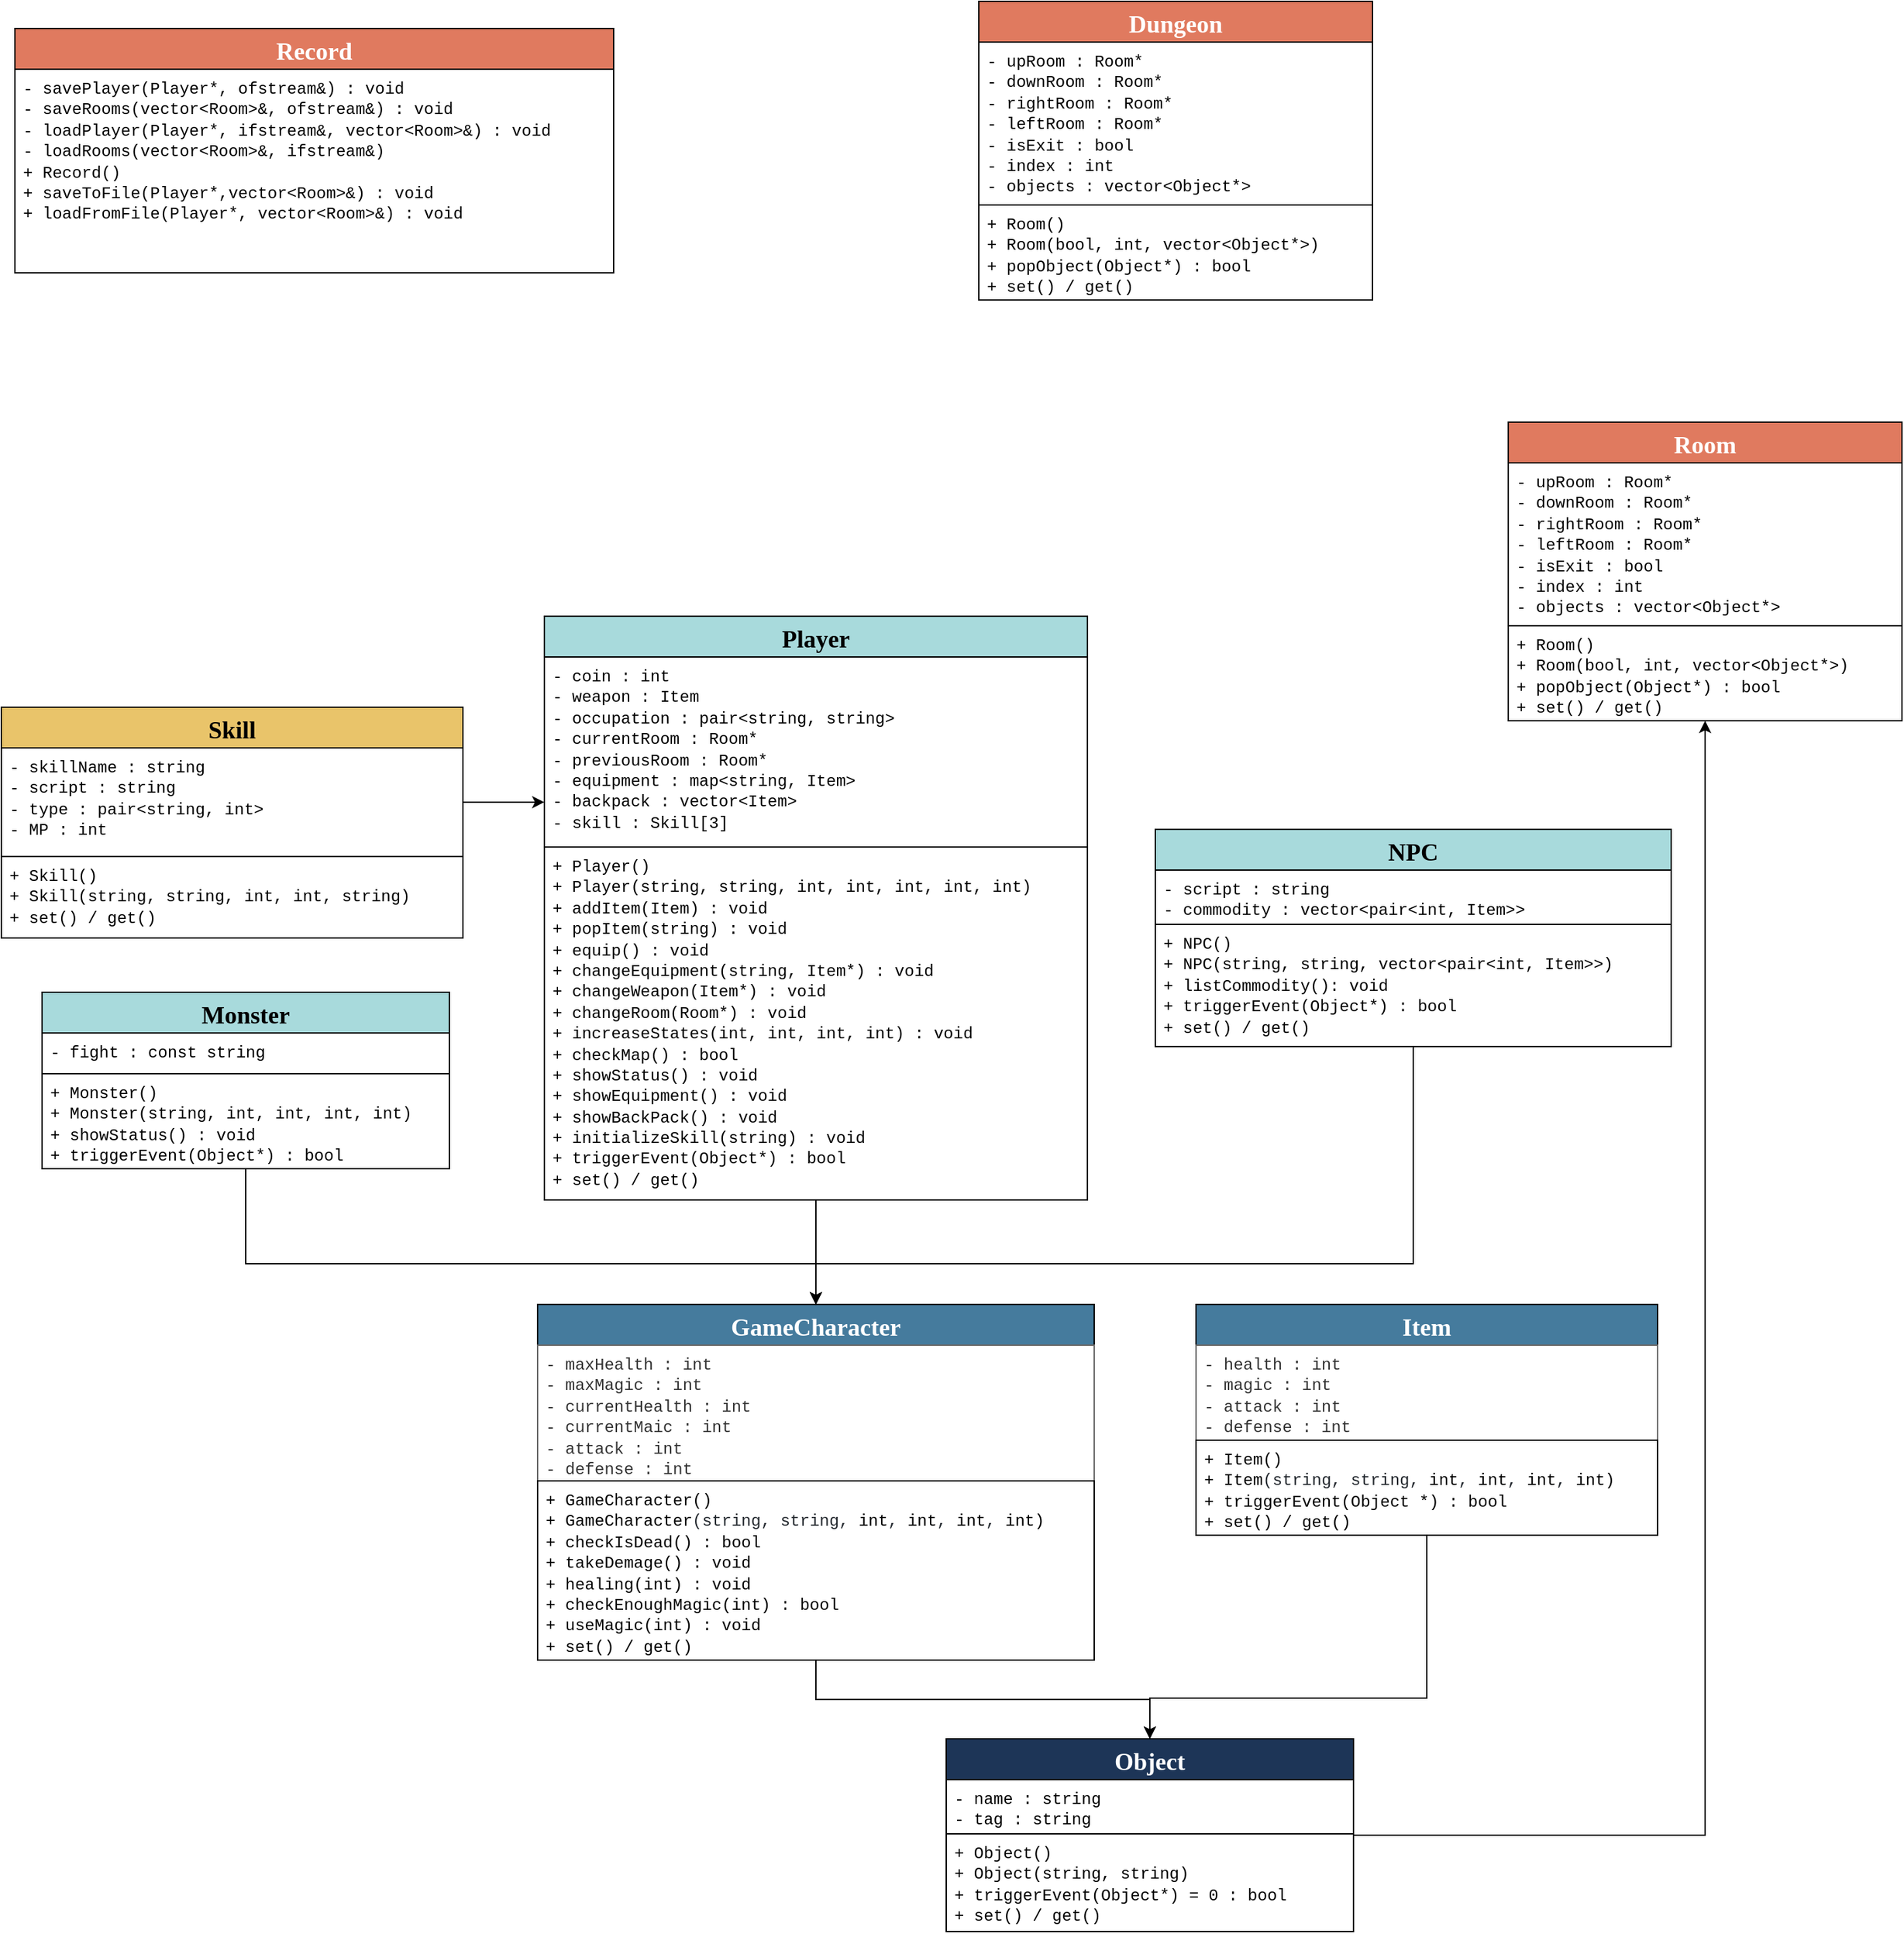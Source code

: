 <mxfile version="21.1.5" type="github">
  <diagram id="C5RBs43oDa-KdzZeNtuy" name="Page-1">
    <mxGraphModel dx="2172" dy="1027" grid="1" gridSize="10" guides="1" tooltips="1" connect="1" arrows="1" fold="1" page="1" pageScale="1" pageWidth="291" pageHeight="413" math="0" shadow="0">
      <root>
        <mxCell id="WIyWlLk6GJQsqaUBKTNV-0" />
        <mxCell id="WIyWlLk6GJQsqaUBKTNV-1" parent="WIyWlLk6GJQsqaUBKTNV-0" />
        <mxCell id="oE2TzOCUvc40pJxIN5oW-14" style="edgeStyle=orthogonalEdgeStyle;rounded=0;orthogonalLoop=1;jettySize=auto;html=1;entryX=0.5;entryY=1;entryDx=0;entryDy=0;" edge="1" parent="WIyWlLk6GJQsqaUBKTNV-1" source="7PXt4ewjVh-M18if0si5-0" target="Vwd1Xb-6WN1uiR1_P4_m-17">
          <mxGeometry relative="1" as="geometry" />
        </mxCell>
        <mxCell id="7PXt4ewjVh-M18if0si5-0" value="&lt;font color=&quot;#ffffff&quot; style=&quot;font-size: 18px;&quot;&gt;Object&lt;/font&gt;" style="swimlane;fontStyle=1;align=center;verticalAlign=top;childLayout=stackLayout;horizontal=1;startSize=30;horizontalStack=0;resizeParent=1;resizeParentMax=0;resizeLast=0;collapsible=1;marginBottom=0;whiteSpace=wrap;html=1;fontFamily=Times New Roman;fillColor=#1d3557;" parent="WIyWlLk6GJQsqaUBKTNV-1" vertex="1">
          <mxGeometry x="146" y="1430" width="300" height="142" as="geometry" />
        </mxCell>
        <mxCell id="7PXt4ewjVh-M18if0si5-1" value="&lt;font face=&quot;ui-monospace, SFMono-Regular, SF Mono, Menlo, Consolas, Liberation Mono, monospace&quot;&gt;- name : string&lt;br&gt;- tag : string&lt;/font&gt;" style="text;strokeColor=default;fillColor=default;align=left;verticalAlign=top;spacingLeft=4;spacingRight=4;overflow=hidden;rotatable=0;points=[[0,0.5],[1,0.5]];portConstraint=eastwest;whiteSpace=wrap;html=1;" parent="7PXt4ewjVh-M18if0si5-0" vertex="1">
          <mxGeometry y="30" width="300" height="40" as="geometry" />
        </mxCell>
        <mxCell id="7PXt4ewjVh-M18if0si5-2" value="" style="line;strokeWidth=1;fillColor=none;align=left;verticalAlign=middle;spacingTop=-1;spacingLeft=3;spacingRight=3;rotatable=0;labelPosition=right;points=[];portConstraint=eastwest;strokeColor=inherit;" parent="7PXt4ewjVh-M18if0si5-0" vertex="1">
          <mxGeometry y="70" width="300" as="geometry" />
        </mxCell>
        <mxCell id="7PXt4ewjVh-M18if0si5-3" value="&lt;font face=&quot;ui-monospace, SFMono-Regular, SF Mono, Menlo, Consolas, Liberation Mono, monospace&quot;&gt;+ Object()&lt;br&gt;+ Object(string, string)&lt;br&gt;+ triggerEvent(Object*) = 0 : bool&lt;br&gt;+ set() / get()&lt;/font&gt;" style="text;strokeColor=default;fillColor=default;align=left;verticalAlign=top;spacingLeft=4;spacingRight=4;overflow=hidden;rotatable=0;points=[[0,0.5],[1,0.5]];portConstraint=eastwest;whiteSpace=wrap;html=1;" parent="7PXt4ewjVh-M18if0si5-0" vertex="1">
          <mxGeometry y="70" width="300" height="72" as="geometry" />
        </mxCell>
        <mxCell id="oE2TzOCUvc40pJxIN5oW-7" style="edgeStyle=orthogonalEdgeStyle;rounded=0;orthogonalLoop=1;jettySize=auto;html=1;entryX=0.5;entryY=0;entryDx=0;entryDy=0;" edge="1" parent="WIyWlLk6GJQsqaUBKTNV-1" source="7PXt4ewjVh-M18if0si5-8" target="7PXt4ewjVh-M18if0si5-0">
          <mxGeometry relative="1" as="geometry" />
        </mxCell>
        <mxCell id="7PXt4ewjVh-M18if0si5-8" value="&lt;font color=&quot;#ffffff&quot; style=&quot;font-size: 18px;&quot;&gt;GameCharacter&lt;/font&gt;" style="swimlane;fontStyle=1;align=center;verticalAlign=top;childLayout=stackLayout;horizontal=1;startSize=30;horizontalStack=0;resizeParent=1;resizeParentMax=0;resizeLast=0;collapsible=1;marginBottom=0;whiteSpace=wrap;html=1;fontFamily=Times New Roman;fillColor=#457b9d;" parent="WIyWlLk6GJQsqaUBKTNV-1" vertex="1">
          <mxGeometry x="-155" y="1110" width="410" height="262" as="geometry" />
        </mxCell>
        <mxCell id="7PXt4ewjVh-M18if0si5-9" value="&lt;font face=&quot;ui-monospace, SFMono-Regular, SF Mono, Menlo, Consolas, Liberation Mono, monospace&quot;&gt;- maxHealth : int&lt;br&gt;- maxMagic : int&lt;br style=&quot;border-color: var(--border-color);&quot;&gt;-&amp;nbsp;currentHealth : int&lt;br&gt;- currentMaic : int&lt;br style=&quot;border-color: var(--border-color);&quot;&gt;- attack : int&lt;br&gt;- defense : int&lt;/font&gt;" style="text;align=left;verticalAlign=top;spacingLeft=4;spacingRight=4;overflow=hidden;rotatable=0;points=[[0,0.5],[1,0.5]];portConstraint=eastwest;whiteSpace=wrap;html=1;labelBackgroundColor=none;fillColor=#FFFFFF;fontColor=#333333;strokeColor=#666666;" parent="7PXt4ewjVh-M18if0si5-8" vertex="1">
          <mxGeometry y="30" width="410" height="100" as="geometry" />
        </mxCell>
        <mxCell id="7PXt4ewjVh-M18if0si5-10" value="" style="line;strokeWidth=1;fillColor=none;align=left;verticalAlign=middle;spacingTop=-1;spacingLeft=3;spacingRight=3;rotatable=0;labelPosition=right;points=[];portConstraint=eastwest;strokeColor=inherit;" parent="7PXt4ewjVh-M18if0si5-8" vertex="1">
          <mxGeometry y="130" width="410" as="geometry" />
        </mxCell>
        <mxCell id="7PXt4ewjVh-M18if0si5-11" value="&lt;font face=&quot;ui-monospace, SFMono-Regular, SF Mono, Menlo, Consolas, Liberation Mono, monospace&quot;&gt;+&amp;nbsp;GameCharacter()&lt;br&gt;+&amp;nbsp;GameCharacter&lt;span style=&quot;color: rgb(36, 41, 47);&quot;&gt;(&lt;/span&gt;&lt;span style=&quot;color: rgb(36, 41, 47);&quot;&gt;st&lt;/span&gt;&lt;span style=&quot;color: rgb(36, 41, 47);&quot;&gt;r&lt;/span&gt;&lt;span style=&quot;color: rgb(36, 41, 47);&quot;&gt;in&lt;/span&gt;&lt;span style=&quot;color: rgb(36, 41, 47);&quot;&gt;g, string, &lt;/span&gt;&lt;span style=&quot;box-sizing: border-box; color: var(--color-prettylights-syntax-keyword);&quot; class=&quot;pl-k&quot;&gt;int&lt;/span&gt;&lt;span style=&quot;color: rgb(36, 41, 47);&quot;&gt;, &lt;/span&gt;&lt;span style=&quot;box-sizing: border-box; color: var(--color-prettylights-syntax-keyword);&quot; class=&quot;pl-k&quot;&gt;int&lt;/span&gt;&lt;span style=&quot;color: rgb(36, 41, 47);&quot;&gt;, &lt;/span&gt;&lt;span style=&quot;box-sizing: border-box; color: var(--color-prettylights-syntax-keyword);&quot; class=&quot;pl-k&quot;&gt;int&lt;/span&gt;&lt;span style=&quot;color: rgb(36, 41, 47);&quot;&gt;, &lt;/span&gt;&lt;span style=&quot;box-sizing: border-box; color: var(--color-prettylights-syntax-keyword);&quot; class=&quot;pl-k&quot;&gt;int)&lt;br&gt;&lt;/span&gt;+ checkIsDead() : bool&lt;br&gt;+ takeDemage() : void&lt;br&gt;+ healing(int) : void&lt;br&gt;+ checkEnoughMagic(int) : bool&lt;br&gt;+ useMagic(int) : void&lt;br&gt;+ set() / get()&lt;br&gt;&lt;/font&gt;" style="text;strokeColor=default;fillColor=#FFFFFF;align=left;verticalAlign=top;spacingLeft=4;spacingRight=4;overflow=hidden;rotatable=0;points=[[0,0.5],[1,0.5]];portConstraint=eastwest;whiteSpace=wrap;html=1;" parent="7PXt4ewjVh-M18if0si5-8" vertex="1">
          <mxGeometry y="130" width="410" height="132" as="geometry" />
        </mxCell>
        <mxCell id="oE2TzOCUvc40pJxIN5oW-6" style="edgeStyle=orthogonalEdgeStyle;rounded=0;orthogonalLoop=1;jettySize=auto;html=1;entryX=0.5;entryY=0;entryDx=0;entryDy=0;" edge="1" parent="WIyWlLk6GJQsqaUBKTNV-1" source="7PXt4ewjVh-M18if0si5-15" target="7PXt4ewjVh-M18if0si5-0">
          <mxGeometry relative="1" as="geometry">
            <Array as="points">
              <mxPoint x="500" y="1400" />
              <mxPoint x="296" y="1400" />
            </Array>
          </mxGeometry>
        </mxCell>
        <mxCell id="7PXt4ewjVh-M18if0si5-15" value="&lt;font color=&quot;#ffffff&quot; style=&quot;font-size: 18px;&quot;&gt;Item&lt;/font&gt;" style="swimlane;fontStyle=1;align=center;verticalAlign=top;childLayout=stackLayout;horizontal=1;startSize=30;horizontalStack=0;resizeParent=1;resizeParentMax=0;resizeLast=0;collapsible=1;marginBottom=0;whiteSpace=wrap;html=1;fontFamily=Times New Roman;fillColor=#457b9d;" parent="WIyWlLk6GJQsqaUBKTNV-1" vertex="1">
          <mxGeometry x="330" y="1110" width="340" height="170" as="geometry" />
        </mxCell>
        <mxCell id="7PXt4ewjVh-M18if0si5-16" value="&lt;font face=&quot;ui-monospace, SFMono-Regular, SF Mono, Menlo, Consolas, Liberation Mono, monospace&quot;&gt;- health : int&lt;br&gt;- magic : int&lt;br style=&quot;border-color: var(--border-color);&quot;&gt;- attack : int&lt;br&gt;- defense : int&lt;/font&gt;" style="text;align=left;verticalAlign=top;spacingLeft=4;spacingRight=4;overflow=hidden;rotatable=0;points=[[0,0.5],[1,0.5]];portConstraint=eastwest;whiteSpace=wrap;html=1;labelBackgroundColor=none;fillColor=#FFFFFF;fontColor=#333333;strokeColor=#666666;" parent="7PXt4ewjVh-M18if0si5-15" vertex="1">
          <mxGeometry y="30" width="340" height="70" as="geometry" />
        </mxCell>
        <mxCell id="7PXt4ewjVh-M18if0si5-17" value="" style="line;strokeWidth=1;fillColor=none;align=left;verticalAlign=middle;spacingTop=-1;spacingLeft=3;spacingRight=3;rotatable=0;labelPosition=right;points=[];portConstraint=eastwest;strokeColor=inherit;" parent="7PXt4ewjVh-M18if0si5-15" vertex="1">
          <mxGeometry y="100" width="340" as="geometry" />
        </mxCell>
        <mxCell id="7PXt4ewjVh-M18if0si5-19" value="&lt;font face=&quot;ui-monospace, SFMono-Regular, SF Mono, Menlo, Consolas, Liberation Mono, monospace&quot;&gt;+&amp;nbsp;Item()&lt;br&gt;+ Item&lt;span style=&quot;color: rgb(36, 41, 47);&quot;&gt;(&lt;/span&gt;&lt;span style=&quot;color: rgb(36, 41, 47);&quot;&gt;st&lt;/span&gt;&lt;span style=&quot;color: rgb(36, 41, 47);&quot;&gt;r&lt;/span&gt;&lt;span style=&quot;color: rgb(36, 41, 47);&quot;&gt;in&lt;/span&gt;&lt;span style=&quot;color: rgb(36, 41, 47);&quot;&gt;g, string, &lt;/span&gt;&lt;span style=&quot;box-sizing: border-box; color: var(--color-prettylights-syntax-keyword);&quot; class=&quot;pl-k&quot;&gt;int&lt;/span&gt;&lt;span style=&quot;color: rgb(36, 41, 47);&quot;&gt;, &lt;/span&gt;&lt;span style=&quot;box-sizing: border-box; color: var(--color-prettylights-syntax-keyword);&quot; class=&quot;pl-k&quot;&gt;int&lt;/span&gt;&lt;span style=&quot;color: rgb(36, 41, 47);&quot;&gt;, &lt;/span&gt;&lt;span style=&quot;box-sizing: border-box; color: var(--color-prettylights-syntax-keyword);&quot; class=&quot;pl-k&quot;&gt;int&lt;/span&gt;&lt;span style=&quot;color: rgb(36, 41, 47);&quot;&gt;, &lt;/span&gt;&lt;span style=&quot;box-sizing: border-box; color: var(--color-prettylights-syntax-keyword);&quot; class=&quot;pl-k&quot;&gt;int)&lt;br&gt;&lt;/span&gt;+ triggerEvent(Object *) : bool&lt;br&gt;+ set() / get()&lt;br&gt;&lt;/font&gt;" style="text;strokeColor=default;fillColor=#FFFFFF;align=left;verticalAlign=top;spacingLeft=4;spacingRight=4;overflow=hidden;rotatable=0;points=[[0,0.5],[1,0.5]];portConstraint=eastwest;whiteSpace=wrap;html=1;" parent="7PXt4ewjVh-M18if0si5-15" vertex="1">
          <mxGeometry y="100" width="340" height="70" as="geometry" />
        </mxCell>
        <mxCell id="oE2TzOCUvc40pJxIN5oW-11" style="edgeStyle=orthogonalEdgeStyle;rounded=0;orthogonalLoop=1;jettySize=auto;html=1;" edge="1" parent="WIyWlLk6GJQsqaUBKTNV-1" source="Vwd1Xb-6WN1uiR1_P4_m-0" target="7PXt4ewjVh-M18if0si5-8">
          <mxGeometry relative="1" as="geometry">
            <Array as="points">
              <mxPoint x="-370" y="1080" />
              <mxPoint x="50" y="1080" />
            </Array>
          </mxGeometry>
        </mxCell>
        <mxCell id="Vwd1Xb-6WN1uiR1_P4_m-0" value="&lt;span style=&quot;font-size: 18px;&quot;&gt;Monster&lt;/span&gt;" style="swimlane;fontStyle=1;align=center;verticalAlign=top;childLayout=stackLayout;horizontal=1;startSize=30;horizontalStack=0;resizeParent=1;resizeParentMax=0;resizeLast=0;collapsible=1;marginBottom=0;whiteSpace=wrap;html=1;fontFamily=Times New Roman;fillColor=#a8dadc;gradientColor=none;" parent="WIyWlLk6GJQsqaUBKTNV-1" vertex="1">
          <mxGeometry x="-520" y="880" width="300" height="130" as="geometry" />
        </mxCell>
        <mxCell id="Vwd1Xb-6WN1uiR1_P4_m-1" value="&lt;font face=&quot;ui-monospace, SFMono-Regular, SF Mono, Menlo, Consolas, Liberation Mono, monospace&quot;&gt;- fight : const string&lt;br&gt;&lt;/font&gt;" style="text;strokeColor=default;fillColor=default;align=left;verticalAlign=top;spacingLeft=4;spacingRight=4;overflow=hidden;rotatable=0;points=[[0,0.5],[1,0.5]];portConstraint=eastwest;whiteSpace=wrap;html=1;" parent="Vwd1Xb-6WN1uiR1_P4_m-0" vertex="1">
          <mxGeometry y="30" width="300" height="30" as="geometry" />
        </mxCell>
        <mxCell id="Vwd1Xb-6WN1uiR1_P4_m-2" value="" style="line;strokeWidth=1;fillColor=none;align=left;verticalAlign=middle;spacingTop=-1;spacingLeft=3;spacingRight=3;rotatable=0;labelPosition=right;points=[];portConstraint=eastwest;strokeColor=inherit;" parent="Vwd1Xb-6WN1uiR1_P4_m-0" vertex="1">
          <mxGeometry y="60" width="300" as="geometry" />
        </mxCell>
        <mxCell id="Vwd1Xb-6WN1uiR1_P4_m-3" value="&lt;font face=&quot;ui-monospace, SFMono-Regular, SF Mono, Menlo, Consolas, Liberation Mono, monospace&quot;&gt;+ Monster()&lt;br&gt;+ Monster(string, int, int, int, int)&lt;br&gt;+ showStatus() : void&lt;br&gt;+ triggerEvent(Object*) : bool&lt;br&gt;&lt;/font&gt;" style="text;strokeColor=default;fillColor=default;align=left;verticalAlign=top;spacingLeft=4;spacingRight=4;overflow=hidden;rotatable=0;points=[[0,0.5],[1,0.5]];portConstraint=eastwest;whiteSpace=wrap;html=1;" parent="Vwd1Xb-6WN1uiR1_P4_m-0" vertex="1">
          <mxGeometry y="60" width="300" height="70" as="geometry" />
        </mxCell>
        <mxCell id="oE2TzOCUvc40pJxIN5oW-3" style="edgeStyle=orthogonalEdgeStyle;rounded=0;orthogonalLoop=1;jettySize=auto;html=1;entryX=0.5;entryY=0;entryDx=0;entryDy=0;" edge="1" parent="WIyWlLk6GJQsqaUBKTNV-1" source="Vwd1Xb-6WN1uiR1_P4_m-4" target="7PXt4ewjVh-M18if0si5-8">
          <mxGeometry relative="1" as="geometry" />
        </mxCell>
        <mxCell id="Vwd1Xb-6WN1uiR1_P4_m-4" value="&lt;span style=&quot;font-size: 18px;&quot;&gt;Player&lt;/span&gt;" style="swimlane;fontStyle=1;align=center;verticalAlign=top;childLayout=stackLayout;horizontal=1;startSize=30;horizontalStack=0;resizeParent=1;resizeParentMax=0;resizeLast=0;collapsible=1;marginBottom=0;whiteSpace=wrap;html=1;fontFamily=Times New Roman;fillColor=#a8dadc;gradientColor=none;" parent="WIyWlLk6GJQsqaUBKTNV-1" vertex="1">
          <mxGeometry x="-150" y="603" width="400" height="430" as="geometry" />
        </mxCell>
        <mxCell id="Vwd1Xb-6WN1uiR1_P4_m-5" value="&lt;font face=&quot;ui-monospace, SFMono-Regular, SF Mono, Menlo, Consolas, Liberation Mono, monospace&quot;&gt;- coin : int&lt;br&gt;- weapon : Item&lt;br&gt;- occupation : pair&amp;lt;string, string&amp;gt;&lt;br&gt;- currentRoom : Room*&lt;br&gt;- previousRoom : Room*&lt;br&gt;- equipment : map&amp;lt;string, Item&amp;gt;&lt;br&gt;- backpack : vector&amp;lt;Item&amp;gt;&lt;br&gt;- skill : Skill[3]&lt;br&gt;&lt;/font&gt;" style="text;strokeColor=default;fillColor=default;align=left;verticalAlign=top;spacingLeft=4;spacingRight=4;overflow=hidden;rotatable=0;points=[[0,0.5],[1,0.5]];portConstraint=eastwest;whiteSpace=wrap;html=1;" parent="Vwd1Xb-6WN1uiR1_P4_m-4" vertex="1">
          <mxGeometry y="30" width="400" height="140" as="geometry" />
        </mxCell>
        <mxCell id="Vwd1Xb-6WN1uiR1_P4_m-6" value="" style="line;strokeWidth=1;fillColor=none;align=left;verticalAlign=middle;spacingTop=-1;spacingLeft=3;spacingRight=3;rotatable=0;labelPosition=right;points=[];portConstraint=eastwest;strokeColor=inherit;" parent="Vwd1Xb-6WN1uiR1_P4_m-4" vertex="1">
          <mxGeometry y="170" width="400" as="geometry" />
        </mxCell>
        <mxCell id="Vwd1Xb-6WN1uiR1_P4_m-7" value="&lt;font face=&quot;ui-monospace, SFMono-Regular, SF Mono, Menlo, Consolas, Liberation Mono, monospace&quot;&gt;+ Player()&lt;br&gt;+ Player(string, string, int, int, int, int, int)&lt;br&gt;+ addItem(Item) : void&lt;br&gt;+ popItem(string) : void&lt;br&gt;+ equip() : void&lt;br&gt;+ changeEquipment(string, Item*) : void&lt;br&gt;+ changeWeapon(Item*) : void&lt;br&gt;+ changeRoom(Room*) : void&lt;br&gt;+ increaseStates(int, int, int, int) : void&lt;br&gt;+ checkMap() : bool&lt;br&gt;+ showStatus() : void&lt;br&gt;+ showEquipment() : void&lt;br&gt;+ showBackPack() : void&lt;br&gt;+ initializeSkill(string) : void&lt;br&gt;+ triggerEvent(Object*) : bool&lt;br&gt;+ set() / get()&lt;br&gt;&lt;/font&gt;" style="text;strokeColor=default;fillColor=default;align=left;verticalAlign=top;spacingLeft=4;spacingRight=4;overflow=hidden;rotatable=0;points=[[0,0.5],[1,0.5]];portConstraint=eastwest;whiteSpace=wrap;html=1;" parent="Vwd1Xb-6WN1uiR1_P4_m-4" vertex="1">
          <mxGeometry y="170" width="400" height="260" as="geometry" />
        </mxCell>
        <mxCell id="oE2TzOCUvc40pJxIN5oW-12" style="edgeStyle=orthogonalEdgeStyle;rounded=0;orthogonalLoop=1;jettySize=auto;html=1;entryX=0.5;entryY=0;entryDx=0;entryDy=0;" edge="1" parent="WIyWlLk6GJQsqaUBKTNV-1" source="Vwd1Xb-6WN1uiR1_P4_m-8" target="7PXt4ewjVh-M18if0si5-8">
          <mxGeometry relative="1" as="geometry">
            <Array as="points">
              <mxPoint x="490" y="1080" />
              <mxPoint x="50" y="1080" />
            </Array>
          </mxGeometry>
        </mxCell>
        <mxCell id="Vwd1Xb-6WN1uiR1_P4_m-8" value="&lt;span style=&quot;font-size: 18px;&quot;&gt;NPC&lt;/span&gt;" style="swimlane;fontStyle=1;align=center;verticalAlign=top;childLayout=stackLayout;horizontal=1;startSize=30;horizontalStack=0;resizeParent=1;resizeParentMax=0;resizeLast=0;collapsible=1;marginBottom=0;whiteSpace=wrap;html=1;fontFamily=Times New Roman;fillColor=#a8dadc;gradientColor=none;" parent="WIyWlLk6GJQsqaUBKTNV-1" vertex="1">
          <mxGeometry x="300" y="760" width="380" height="160" as="geometry" />
        </mxCell>
        <mxCell id="Vwd1Xb-6WN1uiR1_P4_m-9" value="&lt;font face=&quot;ui-monospace, SFMono-Regular, SF Mono, Menlo, Consolas, Liberation Mono, monospace&quot;&gt;- script : string&lt;br&gt;- commodity : vector&amp;lt;pair&amp;lt;int, Item&amp;gt;&amp;gt;&lt;/font&gt;" style="text;strokeColor=default;fillColor=default;align=left;verticalAlign=top;spacingLeft=4;spacingRight=4;overflow=hidden;rotatable=0;points=[[0,0.5],[1,0.5]];portConstraint=eastwest;whiteSpace=wrap;html=1;" parent="Vwd1Xb-6WN1uiR1_P4_m-8" vertex="1">
          <mxGeometry y="30" width="380" height="40" as="geometry" />
        </mxCell>
        <mxCell id="Vwd1Xb-6WN1uiR1_P4_m-10" value="" style="line;strokeWidth=1;fillColor=none;align=left;verticalAlign=middle;spacingTop=-1;spacingLeft=3;spacingRight=3;rotatable=0;labelPosition=right;points=[];portConstraint=eastwest;strokeColor=inherit;" parent="Vwd1Xb-6WN1uiR1_P4_m-8" vertex="1">
          <mxGeometry y="70" width="380" as="geometry" />
        </mxCell>
        <mxCell id="Vwd1Xb-6WN1uiR1_P4_m-11" value="&lt;font face=&quot;ui-monospace, SFMono-Regular, SF Mono, Menlo, Consolas, Liberation Mono, monospace&quot;&gt;+ NPC()&lt;br&gt;+ NPC(string, string, vector&amp;lt;pair&amp;lt;int, Item&amp;gt;&amp;gt;)&lt;br&gt;+ listCommodity(): void&lt;br&gt;+ triggerEvent(Object*) : bool&lt;br&gt;+ set() / get()&lt;/font&gt;" style="text;strokeColor=default;fillColor=default;align=left;verticalAlign=top;spacingLeft=4;spacingRight=4;overflow=hidden;rotatable=0;points=[[0,0.5],[1,0.5]];portConstraint=eastwest;whiteSpace=wrap;html=1;" parent="Vwd1Xb-6WN1uiR1_P4_m-8" vertex="1">
          <mxGeometry y="70" width="380" height="90" as="geometry" />
        </mxCell>
        <mxCell id="Vwd1Xb-6WN1uiR1_P4_m-13" value="&lt;span style=&quot;font-size: 18px;&quot;&gt;Skill&lt;/span&gt;" style="swimlane;fontStyle=1;align=center;verticalAlign=top;childLayout=stackLayout;horizontal=1;startSize=30;horizontalStack=0;resizeParent=1;resizeParentMax=0;resizeLast=0;collapsible=1;marginBottom=0;whiteSpace=wrap;html=1;fontFamily=Times New Roman;fillColor=#e9c46a;gradientColor=none;" parent="WIyWlLk6GJQsqaUBKTNV-1" vertex="1">
          <mxGeometry x="-550" y="670" width="340" height="170" as="geometry" />
        </mxCell>
        <mxCell id="Vwd1Xb-6WN1uiR1_P4_m-14" value="&lt;font face=&quot;ui-monospace, SFMono-Regular, SF Mono, Menlo, Consolas, Liberation Mono, monospace&quot;&gt;- skillName : string&lt;br&gt;&lt;/font&gt;&lt;font face=&quot;ui-monospace, SFMono-Regular, SF Mono, Menlo, Consolas, Liberation Mono, monospace&quot;&gt;- script : string&lt;br&gt;- type : pair&amp;lt;string, int&amp;gt;&lt;br&gt;- MP : int&lt;br&gt;&lt;/font&gt;" style="text;strokeColor=default;fillColor=default;align=left;verticalAlign=top;spacingLeft=4;spacingRight=4;overflow=hidden;rotatable=0;points=[[0,0.5],[1,0.5]];portConstraint=eastwest;whiteSpace=wrap;html=1;" parent="Vwd1Xb-6WN1uiR1_P4_m-13" vertex="1">
          <mxGeometry y="30" width="340" height="80" as="geometry" />
        </mxCell>
        <mxCell id="Vwd1Xb-6WN1uiR1_P4_m-15" value="" style="line;strokeWidth=1;fillColor=none;align=left;verticalAlign=middle;spacingTop=-1;spacingLeft=3;spacingRight=3;rotatable=0;labelPosition=right;points=[];portConstraint=eastwest;strokeColor=inherit;" parent="Vwd1Xb-6WN1uiR1_P4_m-13" vertex="1">
          <mxGeometry y="110" width="340" as="geometry" />
        </mxCell>
        <mxCell id="Vwd1Xb-6WN1uiR1_P4_m-16" value="&lt;font face=&quot;ui-monospace, SFMono-Regular, SF Mono, Menlo, Consolas, Liberation Mono, monospace&quot;&gt;+ Skill()&lt;br&gt;+ Skill(string, string, int, int, string)&lt;br&gt;+ set() / get()&lt;br&gt;&lt;/font&gt;" style="text;strokeColor=default;fillColor=default;align=left;verticalAlign=top;spacingLeft=4;spacingRight=4;overflow=hidden;rotatable=0;points=[[0,0.5],[1,0.5]];portConstraint=eastwest;whiteSpace=wrap;html=1;" parent="Vwd1Xb-6WN1uiR1_P4_m-13" vertex="1">
          <mxGeometry y="110" width="340" height="60" as="geometry" />
        </mxCell>
        <mxCell id="Vwd1Xb-6WN1uiR1_P4_m-17" value="&lt;span style=&quot;font-size: 18px;&quot;&gt;&lt;font color=&quot;#ffffff&quot;&gt;Room&lt;/font&gt;&lt;/span&gt;" style="swimlane;fontStyle=1;align=center;verticalAlign=top;childLayout=stackLayout;horizontal=1;startSize=30;horizontalStack=0;resizeParent=1;resizeParentMax=0;resizeLast=0;collapsible=1;marginBottom=0;whiteSpace=wrap;html=1;fontFamily=Times New Roman;fillColor=#e07a5f;gradientColor=none;" parent="WIyWlLk6GJQsqaUBKTNV-1" vertex="1">
          <mxGeometry x="560" y="460" width="290" height="220" as="geometry" />
        </mxCell>
        <mxCell id="Vwd1Xb-6WN1uiR1_P4_m-19" value="" style="line;strokeWidth=1;fillColor=none;align=left;verticalAlign=middle;spacingTop=-1;spacingLeft=3;spacingRight=3;rotatable=0;labelPosition=right;points=[];portConstraint=eastwest;strokeColor=inherit;" parent="Vwd1Xb-6WN1uiR1_P4_m-17" vertex="1">
          <mxGeometry y="30" width="290" as="geometry" />
        </mxCell>
        <mxCell id="Vwd1Xb-6WN1uiR1_P4_m-18" value="&lt;font face=&quot;ui-monospace, SFMono-Regular, SF Mono, Menlo, Consolas, Liberation Mono, monospace&quot;&gt;- upRoom : Room*&lt;br&gt;- downRoom : Room*&lt;br&gt;- rightRoom : Room*&lt;br&gt;- leftRoom : Room*&lt;br&gt;- isExit : bool&lt;br&gt;- index : int&lt;br&gt;- objects : vector&amp;lt;Object*&amp;gt;&lt;br&gt;&lt;/font&gt;" style="text;strokeColor=default;fillColor=default;align=left;verticalAlign=top;spacingLeft=4;spacingRight=4;overflow=hidden;rotatable=0;points=[[0,0.5],[1,0.5]];portConstraint=eastwest;whiteSpace=wrap;html=1;" parent="Vwd1Xb-6WN1uiR1_P4_m-17" vertex="1">
          <mxGeometry y="30" width="290" height="120" as="geometry" />
        </mxCell>
        <mxCell id="Vwd1Xb-6WN1uiR1_P4_m-20" value="&lt;font face=&quot;ui-monospace, SFMono-Regular, SF Mono, Menlo, Consolas, Liberation Mono, monospace&quot;&gt;+ Room()&lt;br&gt;+ Room(bool, int, vector&amp;lt;Object*&amp;gt;)&lt;br&gt;+ popObject(Object*) : bool&lt;br&gt;+ set() / get()&lt;br&gt;&lt;/font&gt;" style="text;strokeColor=default;fillColor=default;align=left;verticalAlign=top;spacingLeft=4;spacingRight=4;overflow=hidden;rotatable=0;points=[[0,0.5],[1,0.5]];portConstraint=eastwest;whiteSpace=wrap;html=1;" parent="Vwd1Xb-6WN1uiR1_P4_m-17" vertex="1">
          <mxGeometry y="150" width="290" height="70" as="geometry" />
        </mxCell>
        <mxCell id="Vwd1Xb-6WN1uiR1_P4_m-22" value="&lt;font color=&quot;#ffffff&quot;&gt;&lt;span style=&quot;font-size: 18px;&quot;&gt;Record&lt;/span&gt;&lt;/font&gt;" style="swimlane;fontStyle=1;align=center;verticalAlign=top;childLayout=stackLayout;horizontal=1;startSize=30;horizontalStack=0;resizeParent=1;resizeParentMax=0;resizeLast=0;collapsible=1;marginBottom=0;whiteSpace=wrap;html=1;fontFamily=Times New Roman;fillColor=#e07a5f;gradientColor=none;" parent="WIyWlLk6GJQsqaUBKTNV-1" vertex="1">
          <mxGeometry x="-540" y="170" width="441" height="180" as="geometry" />
        </mxCell>
        <mxCell id="Vwd1Xb-6WN1uiR1_P4_m-23" value="" style="line;strokeWidth=1;fillColor=none;align=left;verticalAlign=middle;spacingTop=-1;spacingLeft=3;spacingRight=3;rotatable=0;labelPosition=right;points=[];portConstraint=eastwest;strokeColor=inherit;" parent="Vwd1Xb-6WN1uiR1_P4_m-22" vertex="1">
          <mxGeometry y="30" width="441" as="geometry" />
        </mxCell>
        <mxCell id="Vwd1Xb-6WN1uiR1_P4_m-25" value="&lt;font face=&quot;ui-monospace, SFMono-Regular, SF Mono, Menlo, Consolas, Liberation Mono, monospace&quot;&gt;- savePlayer(Player*, ofstream&amp;amp;) : void&lt;br&gt;&lt;/font&gt;&lt;font face=&quot;ui-monospace, SFMono-Regular, SF Mono, Menlo, Consolas, Liberation Mono, monospace&quot;&gt;- saveRooms(vector&amp;lt;Room&amp;gt;&amp;amp;, ofstream&amp;amp;) : void&lt;br&gt;- loadPlayer(Player*, ifstream&amp;amp;, vector&amp;lt;Room&amp;gt;&amp;amp;) : void&lt;br&gt;- loadRooms(vector&amp;lt;Room&amp;gt;&amp;amp;, ifstream&amp;amp;)&lt;br&gt;+ Record()&lt;br&gt;+ saveToFile(Player*,vector&amp;lt;Room&amp;gt;&amp;amp;) : void&lt;br&gt;+ loadFromFile(Player*, vector&amp;lt;Room&amp;gt;&amp;amp;) : void&lt;br&gt;&lt;/font&gt;" style="text;strokeColor=default;fillColor=default;align=left;verticalAlign=top;spacingLeft=4;spacingRight=4;overflow=hidden;rotatable=0;points=[[0,0.5],[1,0.5]];portConstraint=eastwest;whiteSpace=wrap;html=1;" parent="Vwd1Xb-6WN1uiR1_P4_m-22" vertex="1">
          <mxGeometry y="30" width="441" height="150" as="geometry" />
        </mxCell>
        <mxCell id="oE2TzOCUvc40pJxIN5oW-9" style="edgeStyle=orthogonalEdgeStyle;rounded=0;orthogonalLoop=1;jettySize=auto;html=1;entryX=0;entryY=0.764;entryDx=0;entryDy=0;entryPerimeter=0;" edge="1" parent="WIyWlLk6GJQsqaUBKTNV-1" source="Vwd1Xb-6WN1uiR1_P4_m-14" target="Vwd1Xb-6WN1uiR1_P4_m-5">
          <mxGeometry relative="1" as="geometry" />
        </mxCell>
        <mxCell id="oE2TzOCUvc40pJxIN5oW-18" value="&lt;span style=&quot;font-size: 18px;&quot;&gt;&lt;font color=&quot;#ffffff&quot;&gt;Dungeon&lt;/font&gt;&lt;/span&gt;" style="swimlane;fontStyle=1;align=center;verticalAlign=top;childLayout=stackLayout;horizontal=1;startSize=30;horizontalStack=0;resizeParent=1;resizeParentMax=0;resizeLast=0;collapsible=1;marginBottom=0;whiteSpace=wrap;html=1;fontFamily=Times New Roman;fillColor=#e07a5f;gradientColor=none;" vertex="1" parent="WIyWlLk6GJQsqaUBKTNV-1">
          <mxGeometry x="170" y="150" width="290" height="220" as="geometry" />
        </mxCell>
        <mxCell id="oE2TzOCUvc40pJxIN5oW-19" value="" style="line;strokeWidth=1;fillColor=none;align=left;verticalAlign=middle;spacingTop=-1;spacingLeft=3;spacingRight=3;rotatable=0;labelPosition=right;points=[];portConstraint=eastwest;strokeColor=inherit;" vertex="1" parent="oE2TzOCUvc40pJxIN5oW-18">
          <mxGeometry y="30" width="290" as="geometry" />
        </mxCell>
        <mxCell id="oE2TzOCUvc40pJxIN5oW-20" value="&lt;font face=&quot;ui-monospace, SFMono-Regular, SF Mono, Menlo, Consolas, Liberation Mono, monospace&quot;&gt;- upRoom : Room*&lt;br&gt;- downRoom : Room*&lt;br&gt;- rightRoom : Room*&lt;br&gt;- leftRoom : Room*&lt;br&gt;- isExit : bool&lt;br&gt;- index : int&lt;br&gt;- objects : vector&amp;lt;Object*&amp;gt;&lt;br&gt;&lt;/font&gt;" style="text;strokeColor=default;fillColor=default;align=left;verticalAlign=top;spacingLeft=4;spacingRight=4;overflow=hidden;rotatable=0;points=[[0,0.5],[1,0.5]];portConstraint=eastwest;whiteSpace=wrap;html=1;" vertex="1" parent="oE2TzOCUvc40pJxIN5oW-18">
          <mxGeometry y="30" width="290" height="120" as="geometry" />
        </mxCell>
        <mxCell id="oE2TzOCUvc40pJxIN5oW-21" value="&lt;font face=&quot;ui-monospace, SFMono-Regular, SF Mono, Menlo, Consolas, Liberation Mono, monospace&quot;&gt;+ Room()&lt;br&gt;+ Room(bool, int, vector&amp;lt;Object*&amp;gt;)&lt;br&gt;+ popObject(Object*) : bool&lt;br&gt;+ set() / get()&lt;br&gt;&lt;/font&gt;" style="text;strokeColor=default;fillColor=default;align=left;verticalAlign=top;spacingLeft=4;spacingRight=4;overflow=hidden;rotatable=0;points=[[0,0.5],[1,0.5]];portConstraint=eastwest;whiteSpace=wrap;html=1;" vertex="1" parent="oE2TzOCUvc40pJxIN5oW-18">
          <mxGeometry y="150" width="290" height="70" as="geometry" />
        </mxCell>
      </root>
    </mxGraphModel>
  </diagram>
</mxfile>
